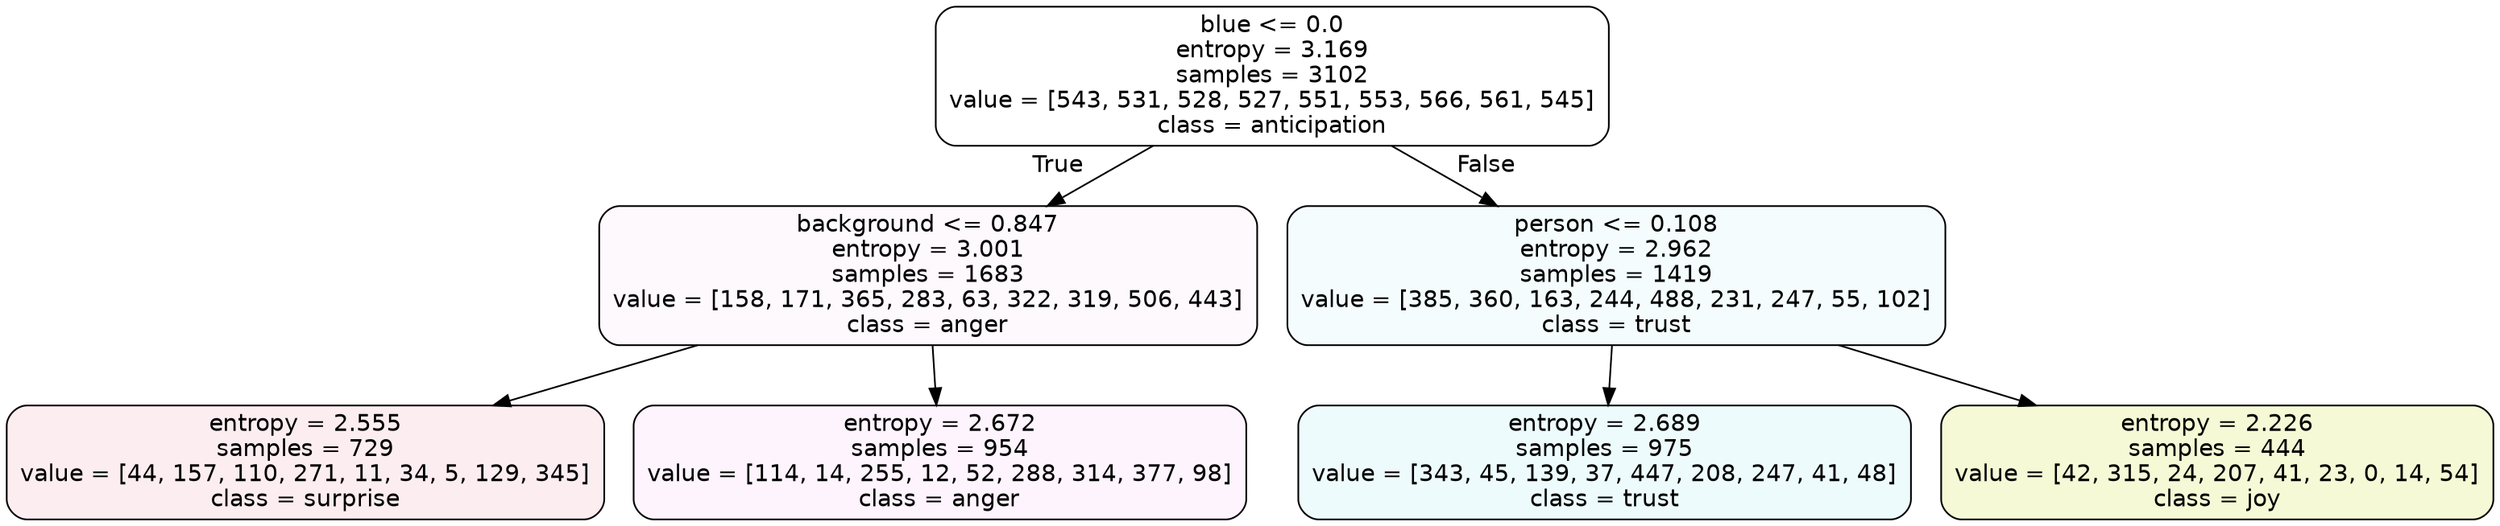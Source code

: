 digraph Tree {
node [shape=box, style="filled, rounded", color="black", fontname=helvetica] ;
edge [fontname=helvetica] ;
0 [label="blue <= 0.0\nentropy = 3.169\nsamples = 3102\nvalue = [543, 531, 528, 527, 551, 553, 566, 561, 545]\nclass = anticipation", fillcolor="#8139e500"] ;
1 [label="background <= 0.847\nentropy = 3.001\nsamples = 1683\nvalue = [158, 171, 365, 283, 63, 322, 319, 506, 443]\nclass = anger", fillcolor="#e539d707"] ;
0 -> 1 [labeldistance=2.5, labelangle=45, headlabel="True"] ;
2 [label="entropy = 2.555\nsamples = 729\nvalue = [44, 157, 110, 271, 11, 34, 5, 129, 345]\nclass = surprise", fillcolor="#e5396417"] ;
1 -> 2 ;
3 [label="entropy = 2.672\nsamples = 954\nvalue = [114, 14, 255, 12, 52, 288, 314, 377, 98]\nclass = anger", fillcolor="#e539d70d"] ;
1 -> 3 ;
4 [label="person <= 0.108\nentropy = 2.962\nsamples = 1419\nvalue = [385, 360, 163, 244, 488, 231, 247, 55, 102]\nclass = trust", fillcolor="#39d7e50e"] ;
0 -> 4 [labeldistance=2.5, labelangle=-45, headlabel="False"] ;
5 [label="entropy = 2.689\nsamples = 975\nvalue = [343, 45, 139, 37, 447, 208, 247, 41, 48]\nclass = trust", fillcolor="#39d7e516"] ;
4 -> 5 ;
6 [label="entropy = 2.226\nsamples = 444\nvalue = [42, 315, 24, 207, 41, 23, 0, 14, 54]\nclass = joy", fillcolor="#d7e53936"] ;
4 -> 6 ;
}
